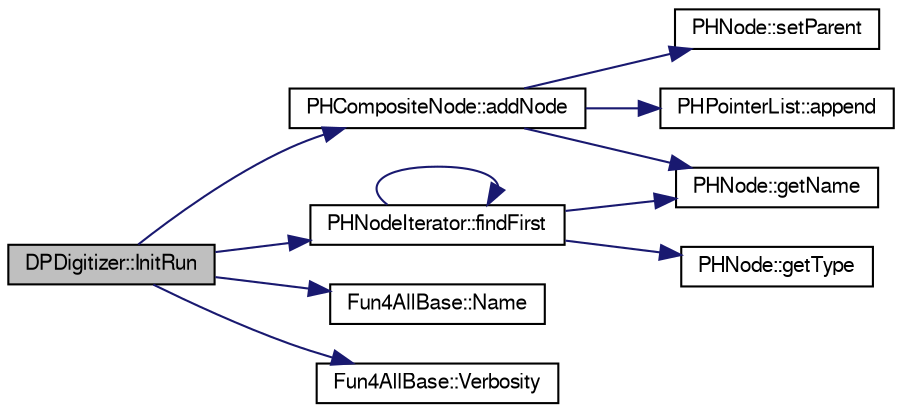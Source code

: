 digraph "DPDigitizer::InitRun"
{
  bgcolor="transparent";
  edge [fontname="FreeSans",fontsize="10",labelfontname="FreeSans",labelfontsize="10"];
  node [fontname="FreeSans",fontsize="10",shape=record];
  rankdir="LR";
  Node1 [label="DPDigitizer::InitRun",height=0.2,width=0.4,color="black", fillcolor="grey75", style="filled" fontcolor="black"];
  Node1 -> Node2 [color="midnightblue",fontsize="10",style="solid",fontname="FreeSans"];
  Node2 [label="PHCompositeNode::addNode",height=0.2,width=0.4,color="black",URL="$d5/dca/classPHCompositeNode.html#ac7dbf017614c324e218a001d729607bf"];
  Node2 -> Node3 [color="midnightblue",fontsize="10",style="solid",fontname="FreeSans"];
  Node3 [label="PHNode::getName",height=0.2,width=0.4,color="black",URL="$dc/d82/classPHNode.html#aca3576f926a4401eddc3d88bf0ce0de3"];
  Node2 -> Node4 [color="midnightblue",fontsize="10",style="solid",fontname="FreeSans"];
  Node4 [label="PHNode::setParent",height=0.2,width=0.4,color="black",URL="$dc/d82/classPHNode.html#adda2bd6cef2d5067bbe3016a990b7198"];
  Node2 -> Node5 [color="midnightblue",fontsize="10",style="solid",fontname="FreeSans"];
  Node5 [label="PHPointerList::append",height=0.2,width=0.4,color="black",URL="$d6/d86/classPHPointerList.html#af5fc4e6958b5b90c57bfb497566f503c"];
  Node1 -> Node6 [color="midnightblue",fontsize="10",style="solid",fontname="FreeSans"];
  Node6 [label="PHNodeIterator::findFirst",height=0.2,width=0.4,color="black",URL="$d5/d07/classPHNodeIterator.html#aea98bf8619af59b1212a94fb32106baa"];
  Node6 -> Node7 [color="midnightblue",fontsize="10",style="solid",fontname="FreeSans"];
  Node7 [label="PHNode::getType",height=0.2,width=0.4,color="black",URL="$dc/d82/classPHNode.html#a4ab1f90aed955a652813bfe377087bda"];
  Node6 -> Node3 [color="midnightblue",fontsize="10",style="solid",fontname="FreeSans"];
  Node6 -> Node6 [color="midnightblue",fontsize="10",style="solid",fontname="FreeSans"];
  Node1 -> Node8 [color="midnightblue",fontsize="10",style="solid",fontname="FreeSans"];
  Node8 [label="Fun4AllBase::Name",height=0.2,width=0.4,color="black",URL="$d5/dec/classFun4AllBase.html#a41f9ac377743d046f590617fd6f4f0ed",tooltip="Returns the name of this module. "];
  Node1 -> Node9 [color="midnightblue",fontsize="10",style="solid",fontname="FreeSans"];
  Node9 [label="Fun4AllBase::Verbosity",height=0.2,width=0.4,color="black",URL="$d5/dec/classFun4AllBase.html#a8a5c77a92bdac6bc043476e132379a40",tooltip="Gets the verbosity of this module. "];
}
